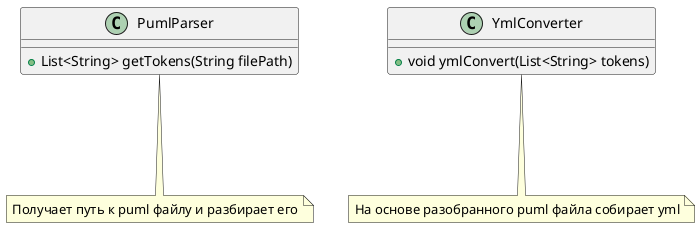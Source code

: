 @startuml
note "Получает путь к puml файлу и разбирает его" as N1
note "На основе разобранного puml файла собирает yml" as N2

PumlParser...N1
YmlConverter...N2
class PumlParser {
  +List<String> getTokens(String filePath)
}

class YmlConverter {
   +void ymlConvert(List<String> tokens)

}
@enduml